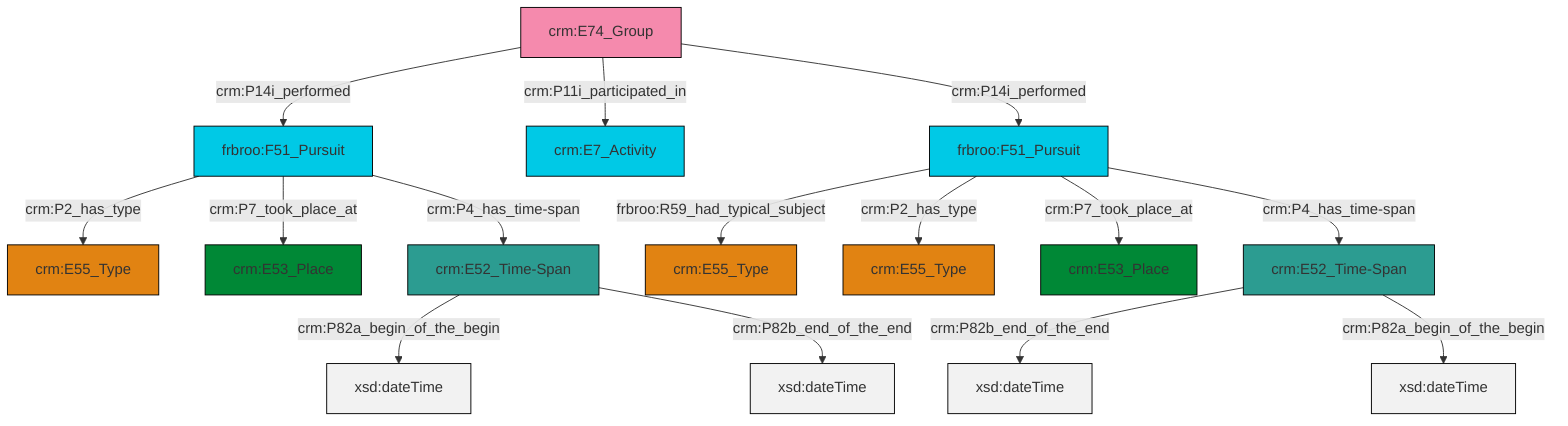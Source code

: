 graph TD
classDef Literal fill:#f2f2f2,stroke:#000000;
classDef CRM_Entity fill:#FFFFFF,stroke:#000000;
classDef Temporal_Entity fill:#00C9E6, stroke:#000000;
classDef Type fill:#E18312, stroke:#000000;
classDef Time-Span fill:#2C9C91, stroke:#000000;
classDef Appellation fill:#FFEB7F, stroke:#000000;
classDef Place fill:#008836, stroke:#000000;
classDef Persistent_Item fill:#B266B2, stroke:#000000;
classDef Conceptual_Object fill:#FFD700, stroke:#000000;
classDef Physical_Thing fill:#D2B48C, stroke:#000000;
classDef Actor fill:#f58aad, stroke:#000000;
classDef PC_Classes fill:#4ce600, stroke:#000000;
classDef Multi fill:#cccccc,stroke:#000000;

4["frbroo:F51_Pursuit"]:::Temporal_Entity -->|frbroo:R59_had_typical_subject| 0["crm:E55_Type"]:::Type
7["crm:E74_Group"]:::Actor -->|crm:P14i_performed| 9["frbroo:F51_Pursuit"]:::Temporal_Entity
7["crm:E74_Group"]:::Actor -->|crm:P11i_participated_in| 2["crm:E7_Activity"]:::Temporal_Entity
9["frbroo:F51_Pursuit"]:::Temporal_Entity -->|crm:P2_has_type| 13["crm:E55_Type"]:::Type
11["crm:E52_Time-Span"]:::Time-Span -->|crm:P82a_begin_of_the_begin| 21[xsd:dateTime]:::Literal
4["frbroo:F51_Pursuit"]:::Temporal_Entity -->|crm:P2_has_type| 5["crm:E55_Type"]:::Type
18["crm:E52_Time-Span"]:::Time-Span -->|crm:P82b_end_of_the_end| 24[xsd:dateTime]:::Literal
9["frbroo:F51_Pursuit"]:::Temporal_Entity -->|crm:P7_took_place_at| 15["crm:E53_Place"]:::Place
4["frbroo:F51_Pursuit"]:::Temporal_Entity -->|crm:P7_took_place_at| 22["crm:E53_Place"]:::Place
4["frbroo:F51_Pursuit"]:::Temporal_Entity -->|crm:P4_has_time-span| 18["crm:E52_Time-Span"]:::Time-Span
18["crm:E52_Time-Span"]:::Time-Span -->|crm:P82a_begin_of_the_begin| 26[xsd:dateTime]:::Literal
9["frbroo:F51_Pursuit"]:::Temporal_Entity -->|crm:P4_has_time-span| 11["crm:E52_Time-Span"]:::Time-Span
7["crm:E74_Group"]:::Actor -->|crm:P14i_performed| 4["frbroo:F51_Pursuit"]:::Temporal_Entity
11["crm:E52_Time-Span"]:::Time-Span -->|crm:P82b_end_of_the_end| 27[xsd:dateTime]:::Literal